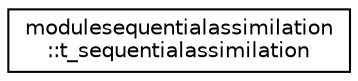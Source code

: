 digraph "Graphical Class Hierarchy"
{
 // LATEX_PDF_SIZE
  edge [fontname="Helvetica",fontsize="10",labelfontname="Helvetica",labelfontsize="10"];
  node [fontname="Helvetica",fontsize="10",shape=record];
  rankdir="LR";
  Node0 [label="modulesequentialassimilation\l::t_sequentialassimilation",height=0.2,width=0.4,color="black", fillcolor="white", style="filled",URL="$structmodulesequentialassimilation_1_1t__sequentialassimilation.html",tooltip=" "];
}

